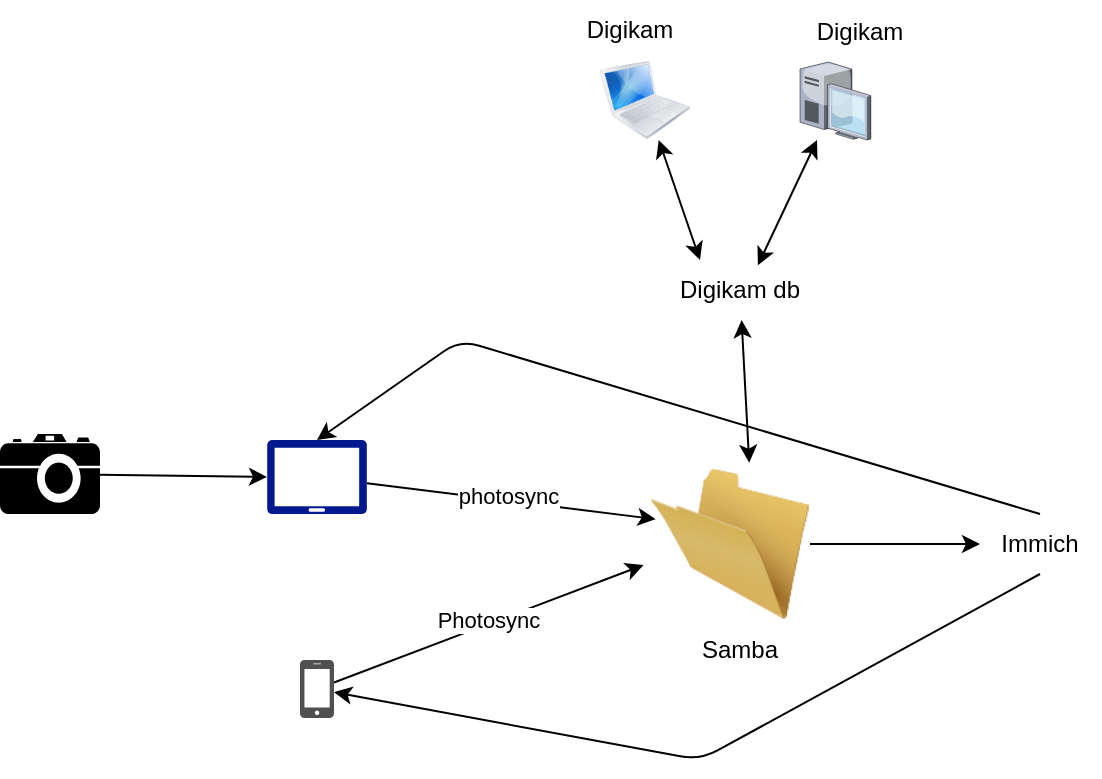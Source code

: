<mxfile>
    <diagram id="yxHt19WKck-pG27F5lm4" name="Page-1">
        <mxGraphModel dx="934" dy="858" grid="1" gridSize="10" guides="1" tooltips="1" connect="1" arrows="1" fold="1" page="1" pageScale="1" pageWidth="850" pageHeight="1100" math="0" shadow="0">
            <root>
                <mxCell id="0"/>
                <mxCell id="1" parent="0"/>
                <mxCell id="7" style="edgeStyle=none;html=1;entryX=-0.04;entryY=0.631;entryDx=0;entryDy=0;entryPerimeter=0;" edge="1" parent="1" source="2" target="5">
                    <mxGeometry relative="1" as="geometry"/>
                </mxCell>
                <mxCell id="9" value="Photosync" style="edgeLabel;html=1;align=center;verticalAlign=middle;resizable=0;points=[];" vertex="1" connectable="0" parent="7">
                    <mxGeometry x="-0.006" y="2" relative="1" as="geometry">
                        <mxPoint as="offset"/>
                    </mxGeometry>
                </mxCell>
                <mxCell id="2" value="" style="sketch=0;pointerEvents=1;shadow=0;dashed=0;html=1;strokeColor=none;fillColor=#505050;labelPosition=center;verticalLabelPosition=bottom;verticalAlign=top;outlineConnect=0;align=center;shape=mxgraph.office.devices.cell_phone_iphone_proportional;" vertex="1" parent="1">
                    <mxGeometry x="210" y="410" width="17" height="29" as="geometry"/>
                </mxCell>
                <mxCell id="3" value="" style="sketch=0;aspect=fixed;pointerEvents=1;shadow=0;dashed=0;html=1;strokeColor=none;labelPosition=center;verticalLabelPosition=bottom;verticalAlign=top;align=center;fillColor=#00188D;shape=mxgraph.azure.tablet;" vertex="1" parent="1">
                    <mxGeometry x="193.5" y="300" width="50" height="37" as="geometry"/>
                </mxCell>
                <mxCell id="32" style="edgeStyle=none;html=1;" edge="1" parent="1" source="5" target="41">
                    <mxGeometry relative="1" as="geometry">
                        <mxPoint x="550" y="350" as="targetPoint"/>
                    </mxGeometry>
                </mxCell>
                <mxCell id="5" value="" style="image;html=1;image=img/lib/clip_art/general/Empty_Folder_128x128.png" vertex="1" parent="1">
                    <mxGeometry x="385" y="312" width="80" height="80" as="geometry"/>
                </mxCell>
                <mxCell id="8" style="edgeStyle=none;html=1;entryX=0.036;entryY=0.345;entryDx=0;entryDy=0;entryPerimeter=0;" edge="1" parent="1" source="3" target="5">
                    <mxGeometry relative="1" as="geometry"/>
                </mxCell>
                <mxCell id="10" value="photosync" style="edgeLabel;html=1;align=center;verticalAlign=middle;resizable=0;points=[];" vertex="1" connectable="0" parent="8">
                    <mxGeometry x="-0.03" y="3" relative="1" as="geometry">
                        <mxPoint as="offset"/>
                    </mxGeometry>
                </mxCell>
                <mxCell id="11" value="Samba" style="text;strokeColor=none;align=center;fillColor=none;html=1;verticalAlign=middle;whiteSpace=wrap;rounded=0;" vertex="1" parent="1">
                    <mxGeometry x="400" y="390" width="60" height="30" as="geometry"/>
                </mxCell>
                <mxCell id="13" value="" style="shape=mxgraph.signs.tech.camera_2;html=1;pointerEvents=1;fillColor=#000000;strokeColor=none;verticalLabelPosition=bottom;verticalAlign=top;align=center;" vertex="1" parent="1">
                    <mxGeometry x="60" y="297" width="50" height="40" as="geometry"/>
                </mxCell>
                <mxCell id="15" style="edgeStyle=none;html=1;entryX=0;entryY=0.5;entryDx=0;entryDy=0;entryPerimeter=0;" edge="1" parent="1" source="13" target="3">
                    <mxGeometry relative="1" as="geometry"/>
                </mxCell>
                <mxCell id="19" style="edgeStyle=none;html=1;entryX=0.62;entryY=-0.008;entryDx=0;entryDy=0;startArrow=classic;startFill=1;entryPerimeter=0;" edge="1" parent="1" source="16" target="5">
                    <mxGeometry relative="1" as="geometry"/>
                </mxCell>
                <mxCell id="16" value="Digikam db" style="text;strokeColor=none;align=center;fillColor=none;html=1;verticalAlign=middle;whiteSpace=wrap;rounded=0;" vertex="1" parent="1">
                    <mxGeometry x="390" y="210" width="80" height="30" as="geometry"/>
                </mxCell>
                <mxCell id="27" style="edgeStyle=none;html=1;entryX=0.25;entryY=0;entryDx=0;entryDy=0;startArrow=classic;startFill=1;" edge="1" parent="1" source="21" target="16">
                    <mxGeometry relative="1" as="geometry">
                        <mxPoint x="400" y="190" as="targetPoint"/>
                    </mxGeometry>
                </mxCell>
                <mxCell id="21" value="" style="image;html=1;image=img/lib/clip_art/computers/MacBook_128x128.png" vertex="1" parent="1">
                    <mxGeometry x="360" y="110" width="45" height="40" as="geometry"/>
                </mxCell>
                <mxCell id="22" value="" style="verticalLabelPosition=bottom;sketch=0;aspect=fixed;html=1;verticalAlign=top;strokeColor=none;align=center;outlineConnect=0;shape=mxgraph.citrix.desktop;" vertex="1" parent="1">
                    <mxGeometry x="460" y="111" width="35.42" height="39" as="geometry"/>
                </mxCell>
                <mxCell id="23" value="Digikam" style="text;strokeColor=none;align=center;fillColor=none;html=1;verticalAlign=middle;whiteSpace=wrap;rounded=0;" vertex="1" parent="1">
                    <mxGeometry x="345" y="80" width="60" height="30" as="geometry"/>
                </mxCell>
                <mxCell id="24" value="Digikam" style="text;strokeColor=none;align=center;fillColor=none;html=1;verticalAlign=middle;whiteSpace=wrap;rounded=0;" vertex="1" parent="1">
                    <mxGeometry x="460" y="81" width="60" height="30" as="geometry"/>
                </mxCell>
                <mxCell id="26" style="edgeStyle=none;html=1;entryX=0.612;entryY=0.088;entryDx=0;entryDy=0;entryPerimeter=0;startArrow=classic;startFill=1;" edge="1" parent="1" source="22" target="16">
                    <mxGeometry relative="1" as="geometry"/>
                </mxCell>
                <mxCell id="38" style="edgeStyle=none;html=1;exitX=0.5;exitY=1;exitDx=0;exitDy=0;" edge="1" parent="1" source="41" target="2">
                    <mxGeometry relative="1" as="geometry">
                        <mxPoint x="575.935" y="362.42" as="sourcePoint"/>
                        <Array as="points">
                            <mxPoint x="410" y="460"/>
                        </Array>
                    </mxGeometry>
                </mxCell>
                <mxCell id="39" style="edgeStyle=none;html=1;exitX=0.5;exitY=0;exitDx=0;exitDy=0;entryX=0.5;entryY=0;entryDx=0;entryDy=0;entryPerimeter=0;" edge="1" parent="1" source="41" target="3">
                    <mxGeometry relative="1" as="geometry">
                        <mxPoint x="600.865" y="337.58" as="sourcePoint"/>
                        <Array as="points">
                            <mxPoint x="290" y="250"/>
                        </Array>
                    </mxGeometry>
                </mxCell>
                <mxCell id="41" value="Immich" style="text;strokeColor=none;align=center;fillColor=none;html=1;verticalAlign=middle;whiteSpace=wrap;rounded=0;" vertex="1" parent="1">
                    <mxGeometry x="550" y="337" width="60" height="30" as="geometry"/>
                </mxCell>
            </root>
        </mxGraphModel>
    </diagram>
</mxfile>